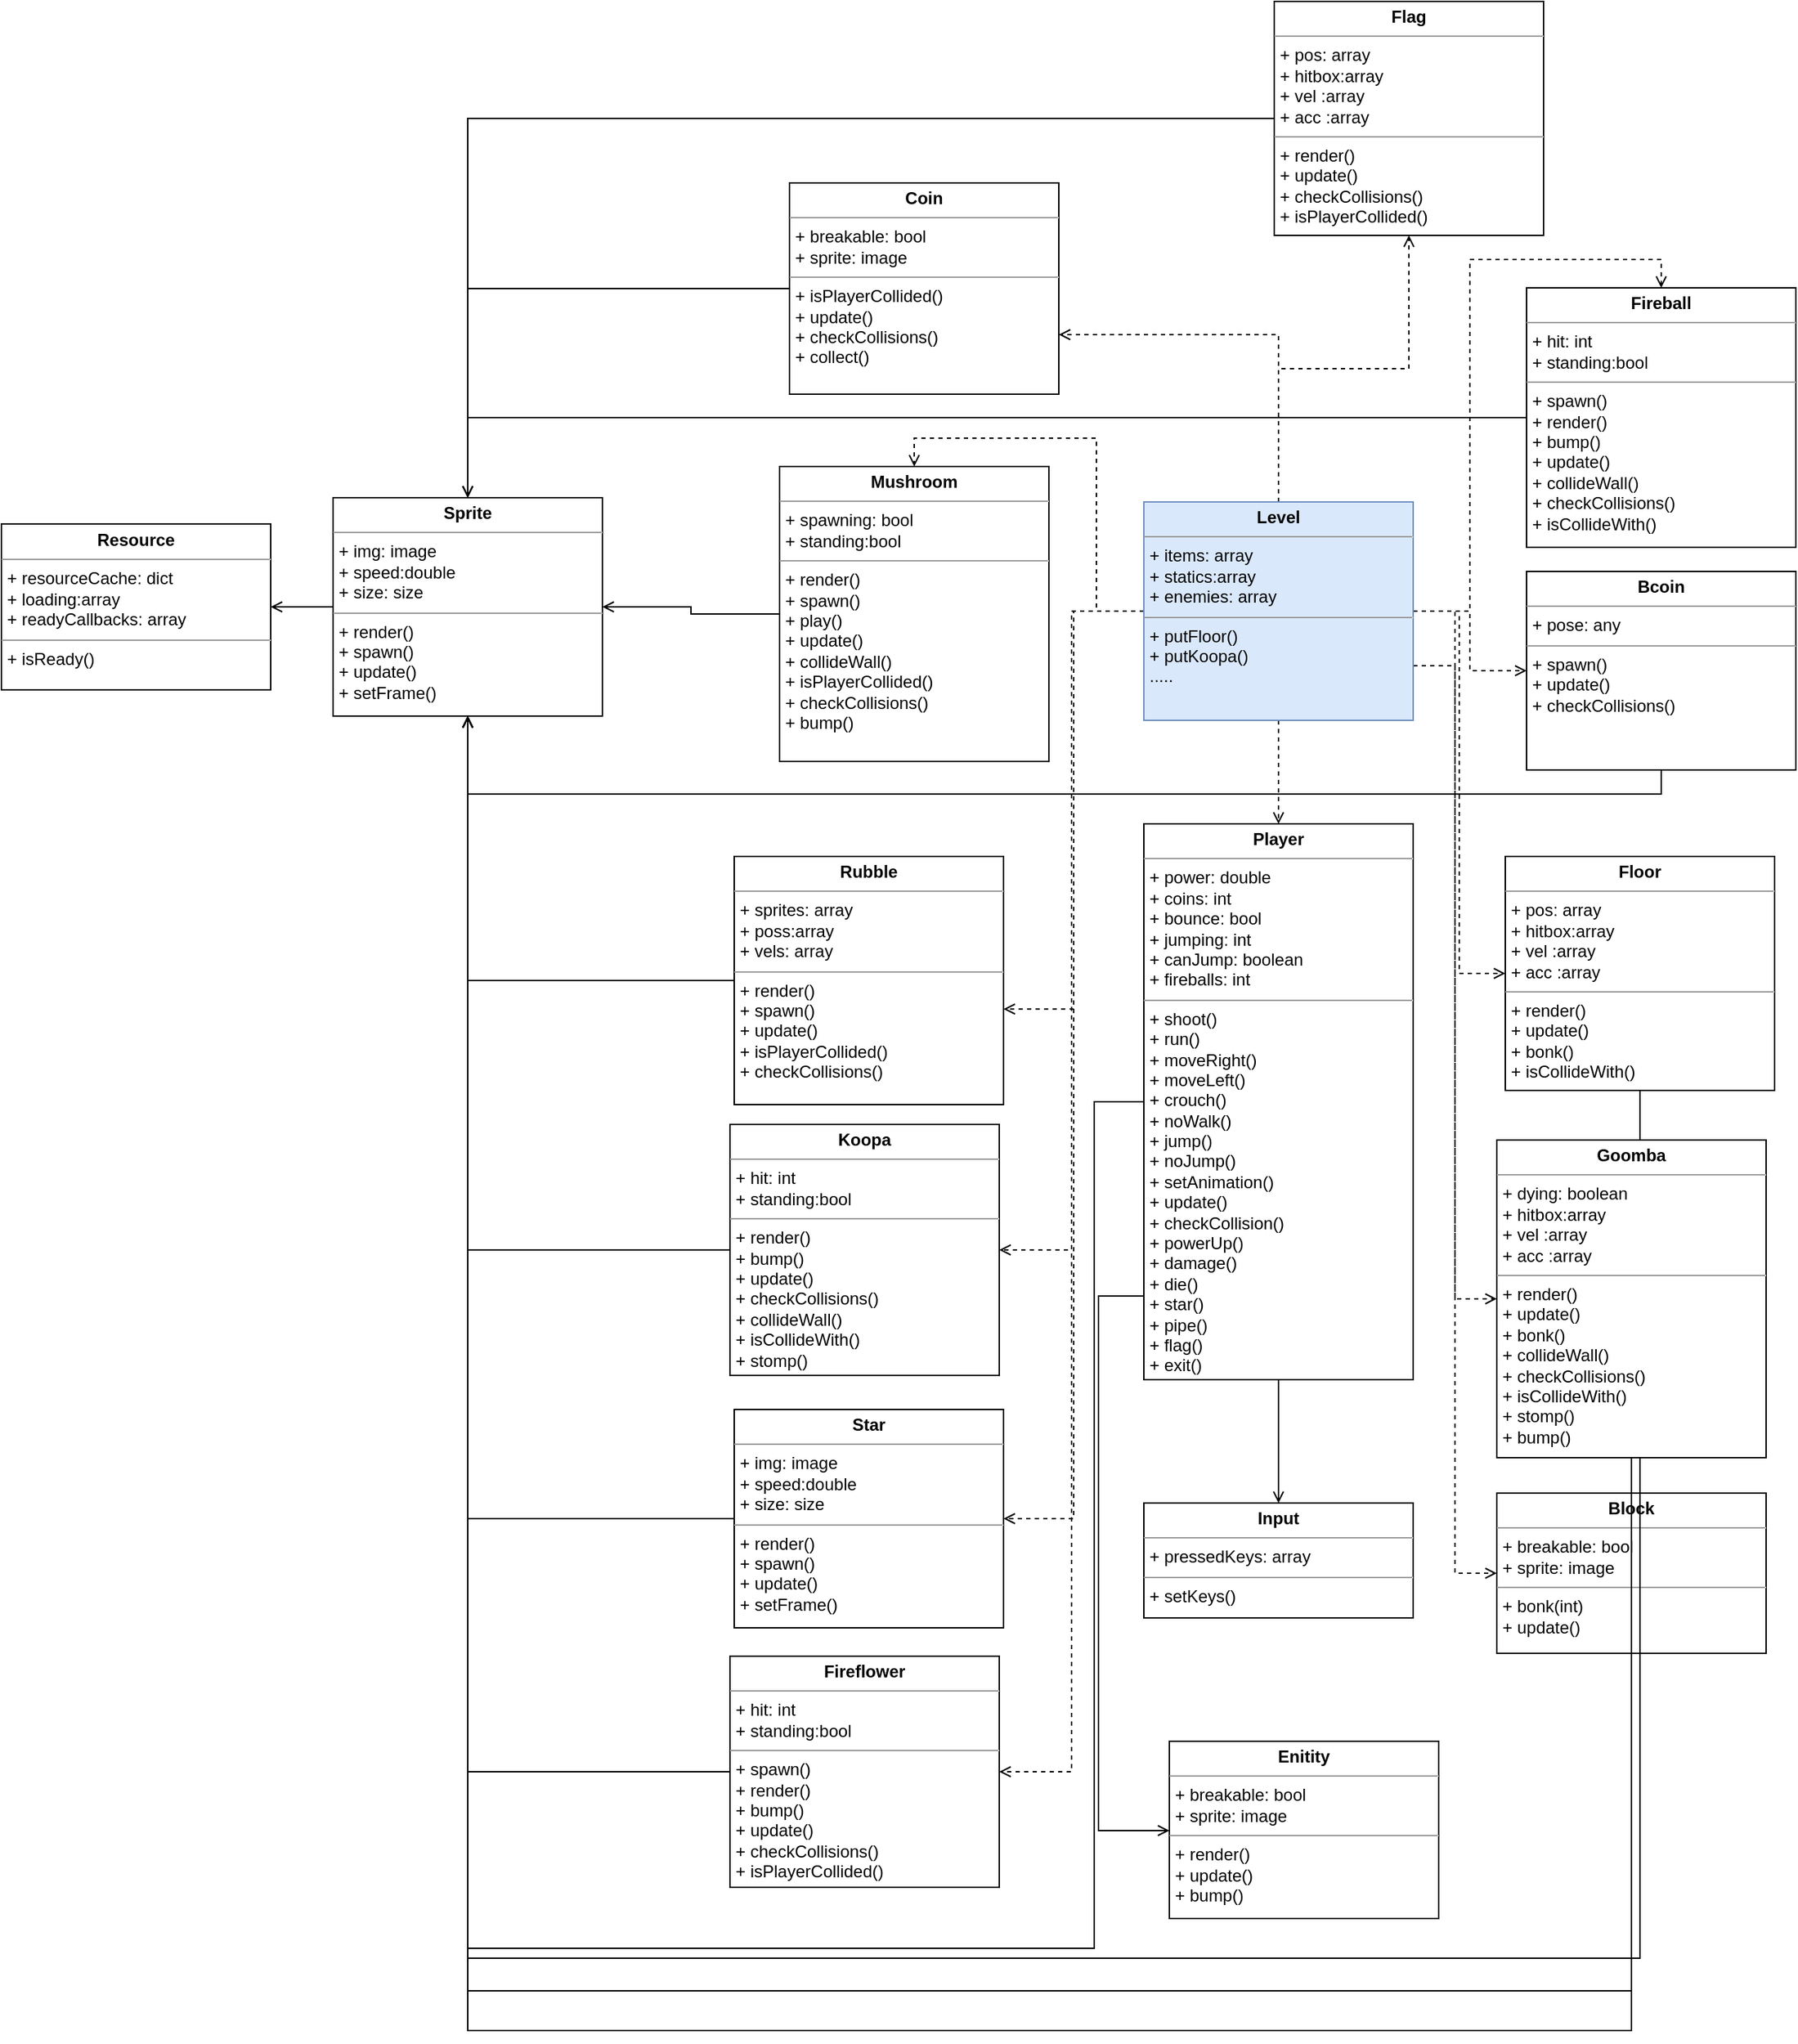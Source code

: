 <mxfile version="15.8.6" type="github">
  <diagram name="Page-1" id="c4acf3e9-155e-7222-9cf6-157b1a14988f">
    <mxGraphModel dx="3725" dy="2410" grid="0" gridSize="10" guides="1" tooltips="1" connect="1" arrows="1" fold="1" page="1" pageScale="1" pageWidth="850" pageHeight="1100" background="none" math="0" shadow="0">
      <root>
        <mxCell id="0" />
        <mxCell id="1" parent="0" />
        <mxCell id="A2jMVZu25_kf1PSRL1H_-57" style="edgeStyle=orthogonalEdgeStyle;rounded=0;orthogonalLoop=1;jettySize=auto;html=1;endArrow=open;endFill=0;" edge="1" parent="1" source="5d2195bd80daf111-12" target="A2jMVZu25_kf1PSRL1H_-16">
          <mxGeometry relative="1" as="geometry">
            <Array as="points">
              <mxPoint x="1164" y="1007" />
              <mxPoint x="343" y="1007" />
            </Array>
          </mxGeometry>
        </mxCell>
        <mxCell id="5d2195bd80daf111-12" value="&lt;p style=&quot;margin: 0px ; margin-top: 4px ; text-align: center&quot;&gt;&lt;b&gt;Block&lt;/b&gt;&lt;/p&gt;&lt;hr size=&quot;1&quot;&gt;&lt;p style=&quot;margin: 0px ; margin-left: 4px&quot;&gt;+ breakable: bool&lt;br&gt;+ sprite: image&lt;/p&gt;&lt;hr size=&quot;1&quot;&gt;&lt;p style=&quot;margin: 0px ; margin-left: 4px&quot;&gt;+ bonk(int)&lt;br&gt;+ update()&lt;/p&gt;" style="verticalAlign=top;align=left;overflow=fill;fontSize=12;fontFamily=Helvetica;html=1;rounded=0;shadow=0;comic=0;labelBackgroundColor=none;strokeWidth=1" parent="1" vertex="1">
          <mxGeometry x="1069" y="628" width="190" height="113" as="geometry" />
        </mxCell>
        <mxCell id="A2jMVZu25_kf1PSRL1H_-45" style="edgeStyle=orthogonalEdgeStyle;rounded=0;orthogonalLoop=1;jettySize=auto;html=1;entryX=0.5;entryY=0;entryDx=0;entryDy=0;endArrow=open;endFill=0;" edge="1" parent="1" source="5d2195bd80daf111-18" target="A2jMVZu25_kf1PSRL1H_-11">
          <mxGeometry relative="1" as="geometry" />
        </mxCell>
        <mxCell id="A2jMVZu25_kf1PSRL1H_-48" style="edgeStyle=orthogonalEdgeStyle;rounded=0;orthogonalLoop=1;jettySize=auto;html=1;endArrow=open;endFill=0;" edge="1" parent="1" source="5d2195bd80daf111-18" target="A2jMVZu25_kf1PSRL1H_-5">
          <mxGeometry relative="1" as="geometry">
            <Array as="points">
              <mxPoint x="788" y="489" />
              <mxPoint x="788" y="866" />
            </Array>
          </mxGeometry>
        </mxCell>
        <mxCell id="A2jMVZu25_kf1PSRL1H_-54" style="edgeStyle=orthogonalEdgeStyle;rounded=0;orthogonalLoop=1;jettySize=auto;html=1;endArrow=open;endFill=0;" edge="1" parent="1" source="5d2195bd80daf111-18" target="A2jMVZu25_kf1PSRL1H_-16">
          <mxGeometry relative="1" as="geometry">
            <Array as="points">
              <mxPoint x="785" y="352" />
              <mxPoint x="785" y="949" />
              <mxPoint x="343" y="949" />
            </Array>
          </mxGeometry>
        </mxCell>
        <mxCell id="5d2195bd80daf111-18" value="&lt;p style=&quot;margin: 0px ; margin-top: 4px ; text-align: center&quot;&gt;&lt;b&gt;Player&lt;/b&gt;&lt;/p&gt;&lt;hr size=&quot;1&quot;&gt;&lt;p style=&quot;margin: 0px ; margin-left: 4px&quot;&gt;+ power: double&lt;br&gt;+ coins: int&lt;/p&gt;&lt;p style=&quot;margin: 0px ; margin-left: 4px&quot;&gt;+ bounce: bool&lt;/p&gt;&lt;p style=&quot;margin: 0px ; margin-left: 4px&quot;&gt;+ jumping: int&lt;/p&gt;&lt;p style=&quot;margin: 0px ; margin-left: 4px&quot;&gt;+ canJump: boolean&lt;/p&gt;&lt;p style=&quot;margin: 0px ; margin-left: 4px&quot;&gt;+ fireballs: int&lt;/p&gt;&lt;hr size=&quot;1&quot;&gt;&lt;p style=&quot;margin: 0px ; margin-left: 4px&quot;&gt;+ shoot()&lt;br&gt;+ run()&lt;/p&gt;&lt;p style=&quot;margin: 0px ; margin-left: 4px&quot;&gt;+ moveRight()&lt;/p&gt;&lt;p style=&quot;margin: 0px ; margin-left: 4px&quot;&gt;+ moveLeft()&lt;/p&gt;&lt;p style=&quot;margin: 0px ; margin-left: 4px&quot;&gt;+ crouch()&lt;/p&gt;&lt;p style=&quot;margin: 0px ; margin-left: 4px&quot;&gt;+ noWalk()&lt;/p&gt;&lt;p style=&quot;margin: 0px ; margin-left: 4px&quot;&gt;+ jump()&lt;/p&gt;&lt;p style=&quot;margin: 0px ; margin-left: 4px&quot;&gt;+ noJump()&lt;/p&gt;&lt;p style=&quot;margin: 0px ; margin-left: 4px&quot;&gt;+ setAnimation()&lt;/p&gt;&lt;p style=&quot;margin: 0px ; margin-left: 4px&quot;&gt;+ update()&lt;/p&gt;&lt;p style=&quot;margin: 0px ; margin-left: 4px&quot;&gt;+ checkCollision()&lt;/p&gt;&lt;p style=&quot;margin: 0px ; margin-left: 4px&quot;&gt;+ powerUp()&lt;/p&gt;&lt;p style=&quot;margin: 0px ; margin-left: 4px&quot;&gt;+ damage()&lt;/p&gt;&lt;p style=&quot;margin: 0px ; margin-left: 4px&quot;&gt;+ die()&lt;/p&gt;&lt;p style=&quot;margin: 0px ; margin-left: 4px&quot;&gt;+ star()&lt;/p&gt;&lt;p style=&quot;margin: 0px ; margin-left: 4px&quot;&gt;+ pipe()&lt;/p&gt;&lt;p style=&quot;margin: 0px ; margin-left: 4px&quot;&gt;+ flag()&lt;/p&gt;&lt;p style=&quot;margin: 0px ; margin-left: 4px&quot;&gt;+ exit()&lt;/p&gt;" style="verticalAlign=top;align=left;overflow=fill;fontSize=12;fontFamily=Helvetica;html=1;rounded=0;shadow=0;comic=0;labelBackgroundColor=none;strokeWidth=1" parent="1" vertex="1">
          <mxGeometry x="820" y="156" width="190" height="392" as="geometry" />
        </mxCell>
        <mxCell id="A2jMVZu25_kf1PSRL1H_-51" style="edgeStyle=orthogonalEdgeStyle;rounded=0;orthogonalLoop=1;jettySize=auto;html=1;endArrow=open;endFill=0;" edge="1" parent="1" source="5d2195bd80daf111-20" target="A2jMVZu25_kf1PSRL1H_-16">
          <mxGeometry relative="1" as="geometry">
            <Array as="points">
              <mxPoint x="1185" y="135" />
              <mxPoint x="343" y="135" />
            </Array>
          </mxGeometry>
        </mxCell>
        <mxCell id="5d2195bd80daf111-20" value="&lt;p style=&quot;margin: 0px ; margin-top: 4px ; text-align: center&quot;&gt;&lt;b&gt;Bcoin&lt;/b&gt;&lt;/p&gt;&lt;hr size=&quot;1&quot;&gt;&lt;p style=&quot;margin: 0px ; margin-left: 4px&quot;&gt;+ pose: any&lt;br&gt;&lt;/p&gt;&lt;hr size=&quot;1&quot;&gt;&lt;p style=&quot;margin: 0px ; margin-left: 4px&quot;&gt;+ spawn()&lt;br&gt;+ update()&lt;/p&gt;&lt;p style=&quot;margin: 0px ; margin-left: 4px&quot;&gt;+ checkCollisions()&lt;/p&gt;" style="verticalAlign=top;align=left;overflow=fill;fontSize=12;fontFamily=Helvetica;html=1;rounded=0;shadow=0;comic=0;labelBackgroundColor=none;strokeWidth=1" parent="1" vertex="1">
          <mxGeometry x="1090" y="-22" width="190" height="140" as="geometry" />
        </mxCell>
        <mxCell id="A2jMVZu25_kf1PSRL1H_-42" style="edgeStyle=orthogonalEdgeStyle;rounded=0;orthogonalLoop=1;jettySize=auto;html=1;endArrow=open;endFill=0;" edge="1" parent="1" source="A2jMVZu25_kf1PSRL1H_-4" target="A2jMVZu25_kf1PSRL1H_-16">
          <mxGeometry relative="1" as="geometry" />
        </mxCell>
        <mxCell id="A2jMVZu25_kf1PSRL1H_-4" value="&lt;p style=&quot;margin: 0px ; margin-top: 4px ; text-align: center&quot;&gt;&lt;b&gt;Coin&lt;/b&gt;&lt;/p&gt;&lt;hr size=&quot;1&quot;&gt;&lt;p style=&quot;margin: 0px ; margin-left: 4px&quot;&gt;+ breakable: bool&lt;br&gt;+ sprite: image&lt;/p&gt;&lt;hr size=&quot;1&quot;&gt;&lt;p style=&quot;margin: 0px ; margin-left: 4px&quot;&gt;+ isPlayerCollided()&lt;br&gt;+ update()&lt;/p&gt;&lt;p style=&quot;margin: 0px ; margin-left: 4px&quot;&gt;+ checkCollisions()&lt;/p&gt;&lt;p style=&quot;margin: 0px ; margin-left: 4px&quot;&gt;+ collect()&lt;/p&gt;" style="verticalAlign=top;align=left;overflow=fill;fontSize=12;fontFamily=Helvetica;html=1;rounded=0;shadow=0;comic=0;labelBackgroundColor=none;strokeWidth=1" vertex="1" parent="1">
          <mxGeometry x="570" y="-296" width="190" height="149" as="geometry" />
        </mxCell>
        <mxCell id="A2jMVZu25_kf1PSRL1H_-5" value="&lt;p style=&quot;margin: 0px ; margin-top: 4px ; text-align: center&quot;&gt;&lt;b&gt;Enitity&lt;/b&gt;&lt;/p&gt;&lt;hr size=&quot;1&quot;&gt;&lt;p style=&quot;margin: 0px ; margin-left: 4px&quot;&gt;+ breakable: bool&lt;br&gt;+ sprite: image&lt;/p&gt;&lt;hr size=&quot;1&quot;&gt;&lt;p style=&quot;margin: 0px ; margin-left: 4px&quot;&gt;+ render()&lt;br&gt;+ update()&lt;/p&gt;&lt;p style=&quot;margin: 0px ; margin-left: 4px&quot;&gt;+ bump()&lt;/p&gt;" style="verticalAlign=top;align=left;overflow=fill;fontSize=12;fontFamily=Helvetica;html=1;rounded=0;shadow=0;comic=0;labelBackgroundColor=none;strokeWidth=1" vertex="1" parent="1">
          <mxGeometry x="838" y="803" width="190" height="125" as="geometry" />
        </mxCell>
        <mxCell id="A2jMVZu25_kf1PSRL1H_-50" style="edgeStyle=orthogonalEdgeStyle;rounded=0;orthogonalLoop=1;jettySize=auto;html=1;entryX=0.5;entryY=0;entryDx=0;entryDy=0;endArrow=open;endFill=0;" edge="1" parent="1" source="A2jMVZu25_kf1PSRL1H_-6" target="A2jMVZu25_kf1PSRL1H_-16">
          <mxGeometry relative="1" as="geometry" />
        </mxCell>
        <mxCell id="A2jMVZu25_kf1PSRL1H_-6" value="&lt;p style=&quot;margin: 0px ; margin-top: 4px ; text-align: center&quot;&gt;&lt;b&gt;Fireball&lt;/b&gt;&lt;/p&gt;&lt;hr size=&quot;1&quot;&gt;&lt;p style=&quot;margin: 0px ; margin-left: 4px&quot;&gt;+ hit: int&lt;br&gt;+ standing:bool&lt;/p&gt;&lt;hr size=&quot;1&quot;&gt;&lt;p style=&quot;margin: 0px ; margin-left: 4px&quot;&gt;+ spawn()&lt;br&gt;+ render()&lt;/p&gt;&lt;p style=&quot;margin: 0px ; margin-left: 4px&quot;&gt;+ bump()&lt;/p&gt;&lt;p style=&quot;margin: 0px ; margin-left: 4px&quot;&gt;+ update()&lt;/p&gt;&lt;p style=&quot;margin: 0px ; margin-left: 4px&quot;&gt;+ collideWall()&lt;/p&gt;&lt;p style=&quot;margin: 0px ; margin-left: 4px&quot;&gt;+ checkCollisions()&lt;/p&gt;&lt;p style=&quot;margin: 0px ; margin-left: 4px&quot;&gt;+ isCollideWith()&lt;/p&gt;" style="verticalAlign=top;align=left;overflow=fill;fontSize=12;fontFamily=Helvetica;html=1;rounded=0;shadow=0;comic=0;labelBackgroundColor=none;strokeWidth=1" vertex="1" parent="1">
          <mxGeometry x="1090" y="-222" width="190" height="183" as="geometry" />
        </mxCell>
        <mxCell id="A2jMVZu25_kf1PSRL1H_-53" style="edgeStyle=orthogonalEdgeStyle;rounded=0;orthogonalLoop=1;jettySize=auto;html=1;endArrow=open;endFill=0;" edge="1" parent="1" source="A2jMVZu25_kf1PSRL1H_-7" target="A2jMVZu25_kf1PSRL1H_-16">
          <mxGeometry relative="1" as="geometry" />
        </mxCell>
        <mxCell id="A2jMVZu25_kf1PSRL1H_-7" value="&lt;p style=&quot;margin: 0px ; margin-top: 4px ; text-align: center&quot;&gt;&lt;b&gt;Fireflower&lt;/b&gt;&lt;/p&gt;&lt;hr size=&quot;1&quot;&gt;&lt;p style=&quot;margin: 0px ; margin-left: 4px&quot;&gt;+ hit: int&lt;br&gt;+ standing:bool&lt;/p&gt;&lt;hr size=&quot;1&quot;&gt;&lt;p style=&quot;margin: 0px ; margin-left: 4px&quot;&gt;+ spawn()&lt;br&gt;+ render()&lt;/p&gt;&lt;p style=&quot;margin: 0px ; margin-left: 4px&quot;&gt;+ bump()&lt;/p&gt;&lt;p style=&quot;margin: 0px ; margin-left: 4px&quot;&gt;+ update()&lt;/p&gt;&lt;p style=&quot;margin: 0px ; margin-left: 4px&quot;&gt;+ checkCollisions()&lt;/p&gt;&lt;p style=&quot;margin: 0px ; margin-left: 4px&quot;&gt;+ isPlayerCollided()&lt;/p&gt;" style="verticalAlign=top;align=left;overflow=fill;fontSize=12;fontFamily=Helvetica;html=1;rounded=0;shadow=0;comic=0;labelBackgroundColor=none;strokeWidth=1" vertex="1" parent="1">
          <mxGeometry x="528" y="743" width="190" height="163" as="geometry" />
        </mxCell>
        <mxCell id="A2jMVZu25_kf1PSRL1H_-49" style="edgeStyle=orthogonalEdgeStyle;rounded=0;orthogonalLoop=1;jettySize=auto;html=1;endArrow=open;endFill=0;" edge="1" parent="1" source="A2jMVZu25_kf1PSRL1H_-8" target="A2jMVZu25_kf1PSRL1H_-16">
          <mxGeometry relative="1" as="geometry" />
        </mxCell>
        <mxCell id="A2jMVZu25_kf1PSRL1H_-8" value="&lt;p style=&quot;margin: 0px ; margin-top: 4px ; text-align: center&quot;&gt;&lt;b&gt;Flag&lt;/b&gt;&lt;/p&gt;&lt;hr size=&quot;1&quot;&gt;&lt;p style=&quot;margin: 0px ; margin-left: 4px&quot;&gt;+ pos: array&lt;br&gt;+ hitbox:array&lt;/p&gt;&lt;p style=&quot;margin: 0px ; margin-left: 4px&quot;&gt;+ vel :array&lt;/p&gt;&lt;p style=&quot;margin: 0px ; margin-left: 4px&quot;&gt;+ acc :array&lt;/p&gt;&lt;hr size=&quot;1&quot;&gt;&lt;p style=&quot;margin: 0px ; margin-left: 4px&quot;&gt;+ render()&lt;/p&gt;&lt;p style=&quot;margin: 0px ; margin-left: 4px&quot;&gt;+ update()&lt;/p&gt;&lt;p style=&quot;margin: 0px ; margin-left: 4px&quot;&gt;+ checkCollisions()&lt;/p&gt;&lt;p style=&quot;margin: 0px ; margin-left: 4px&quot;&gt;+ isPlayerCollided()&lt;/p&gt;" style="verticalAlign=top;align=left;overflow=fill;fontSize=12;fontFamily=Helvetica;html=1;rounded=0;shadow=0;comic=0;labelBackgroundColor=none;strokeWidth=1" vertex="1" parent="1">
          <mxGeometry x="912" y="-424" width="190" height="165" as="geometry" />
        </mxCell>
        <mxCell id="A2jMVZu25_kf1PSRL1H_-55" style="edgeStyle=orthogonalEdgeStyle;rounded=0;orthogonalLoop=1;jettySize=auto;html=1;endArrow=open;endFill=0;" edge="1" parent="1" source="A2jMVZu25_kf1PSRL1H_-9" target="A2jMVZu25_kf1PSRL1H_-16">
          <mxGeometry relative="1" as="geometry">
            <Array as="points">
              <mxPoint x="1170" y="956" />
              <mxPoint x="343" y="956" />
            </Array>
          </mxGeometry>
        </mxCell>
        <mxCell id="A2jMVZu25_kf1PSRL1H_-9" value="&lt;p style=&quot;margin: 0px ; margin-top: 4px ; text-align: center&quot;&gt;&lt;b&gt;Floor&lt;/b&gt;&lt;/p&gt;&lt;hr size=&quot;1&quot;&gt;&lt;p style=&quot;margin: 0px ; margin-left: 4px&quot;&gt;+ pos: array&lt;br&gt;+ hitbox:array&lt;/p&gt;&lt;p style=&quot;margin: 0px ; margin-left: 4px&quot;&gt;+ vel :array&lt;/p&gt;&lt;p style=&quot;margin: 0px ; margin-left: 4px&quot;&gt;+ acc :array&lt;/p&gt;&lt;hr size=&quot;1&quot;&gt;&lt;p style=&quot;margin: 0px ; margin-left: 4px&quot;&gt;+ render()&lt;/p&gt;&lt;p style=&quot;margin: 0px ; margin-left: 4px&quot;&gt;+ update()&lt;/p&gt;&lt;p style=&quot;margin: 0px ; margin-left: 4px&quot;&gt;+ bonk()&lt;/p&gt;&lt;p style=&quot;margin: 0px ; margin-left: 4px&quot;&gt;+ isCollideWith()&lt;/p&gt;" style="verticalAlign=top;align=left;overflow=fill;fontSize=12;fontFamily=Helvetica;html=1;rounded=0;shadow=0;comic=0;labelBackgroundColor=none;strokeWidth=1" vertex="1" parent="1">
          <mxGeometry x="1075" y="179" width="190" height="165" as="geometry" />
        </mxCell>
        <mxCell id="A2jMVZu25_kf1PSRL1H_-56" style="edgeStyle=orthogonalEdgeStyle;rounded=0;orthogonalLoop=1;jettySize=auto;html=1;endArrow=open;endFill=0;" edge="1" parent="1" source="A2jMVZu25_kf1PSRL1H_-10" target="A2jMVZu25_kf1PSRL1H_-16">
          <mxGeometry relative="1" as="geometry">
            <Array as="points">
              <mxPoint x="1164" y="979" />
              <mxPoint x="343" y="979" />
            </Array>
          </mxGeometry>
        </mxCell>
        <mxCell id="A2jMVZu25_kf1PSRL1H_-10" value="&lt;p style=&quot;margin: 0px ; margin-top: 4px ; text-align: center&quot;&gt;&lt;b&gt;Goomba&lt;/b&gt;&lt;/p&gt;&lt;hr size=&quot;1&quot;&gt;&lt;p style=&quot;margin: 0px ; margin-left: 4px&quot;&gt;+ dying: boolean&lt;br&gt;+ hitbox:array&lt;/p&gt;&lt;p style=&quot;margin: 0px ; margin-left: 4px&quot;&gt;+ vel :array&lt;/p&gt;&lt;p style=&quot;margin: 0px ; margin-left: 4px&quot;&gt;+ acc :array&lt;/p&gt;&lt;hr size=&quot;1&quot;&gt;&lt;p style=&quot;margin: 0px ; margin-left: 4px&quot;&gt;+ render()&lt;/p&gt;&lt;p style=&quot;margin: 0px ; margin-left: 4px&quot;&gt;+ update()&lt;/p&gt;&lt;p style=&quot;margin: 0px ; margin-left: 4px&quot;&gt;+ bonk()&lt;/p&gt;&lt;p style=&quot;margin: 0px ; margin-left: 4px&quot;&gt;+ collideWall()&lt;/p&gt;&lt;p style=&quot;margin: 0px ; margin-left: 4px&quot;&gt;+ checkCollisions()&lt;/p&gt;&lt;p style=&quot;margin: 0px ; margin-left: 4px&quot;&gt;+ isCollideWith()&lt;/p&gt;&lt;p style=&quot;margin: 0px ; margin-left: 4px&quot;&gt;+ stomp()&lt;/p&gt;&lt;p style=&quot;margin: 0px ; margin-left: 4px&quot;&gt;+ bump()&lt;/p&gt;" style="verticalAlign=top;align=left;overflow=fill;fontSize=12;fontFamily=Helvetica;html=1;rounded=0;shadow=0;comic=0;labelBackgroundColor=none;strokeWidth=1" vertex="1" parent="1">
          <mxGeometry x="1069" y="379" width="190" height="224" as="geometry" />
        </mxCell>
        <mxCell id="A2jMVZu25_kf1PSRL1H_-11" value="&lt;p style=&quot;margin: 0px ; margin-top: 4px ; text-align: center&quot;&gt;&lt;b&gt;Input&lt;/b&gt;&lt;/p&gt;&lt;hr size=&quot;1&quot;&gt;&lt;p style=&quot;margin: 0px ; margin-left: 4px&quot;&gt;+ pressedKeys: array&lt;br&gt;&lt;/p&gt;&lt;hr size=&quot;1&quot;&gt;&lt;p style=&quot;margin: 0px ; margin-left: 4px&quot;&gt;+ setKeys()&lt;br&gt;&lt;/p&gt;" style="verticalAlign=top;align=left;overflow=fill;fontSize=12;fontFamily=Helvetica;html=1;rounded=0;shadow=0;comic=0;labelBackgroundColor=none;strokeWidth=1" vertex="1" parent="1">
          <mxGeometry x="820" y="635" width="190" height="81" as="geometry" />
        </mxCell>
        <mxCell id="A2jMVZu25_kf1PSRL1H_-44" style="edgeStyle=orthogonalEdgeStyle;rounded=0;orthogonalLoop=1;jettySize=auto;html=1;endArrow=open;endFill=0;" edge="1" parent="1" source="A2jMVZu25_kf1PSRL1H_-12" target="A2jMVZu25_kf1PSRL1H_-16">
          <mxGeometry relative="1" as="geometry" />
        </mxCell>
        <mxCell id="A2jMVZu25_kf1PSRL1H_-12" value="&lt;p style=&quot;margin: 0px ; margin-top: 4px ; text-align: center&quot;&gt;&lt;b&gt;Koopa&lt;/b&gt;&lt;/p&gt;&lt;hr size=&quot;1&quot;&gt;&lt;p style=&quot;margin: 0px ; margin-left: 4px&quot;&gt;+ hit: int&lt;br&gt;+ standing:bool&lt;/p&gt;&lt;hr size=&quot;1&quot;&gt;&lt;p style=&quot;margin: 0px ; margin-left: 4px&quot;&gt;+ render()&lt;/p&gt;&lt;p style=&quot;margin: 0px ; margin-left: 4px&quot;&gt;+ bump()&lt;/p&gt;&lt;p style=&quot;margin: 0px ; margin-left: 4px&quot;&gt;+ update()&lt;/p&gt;&lt;p style=&quot;margin: 0px ; margin-left: 4px&quot;&gt;+ checkCollisions()&lt;/p&gt;&lt;p style=&quot;margin: 0px ; margin-left: 4px&quot;&gt;+ collideWall()&lt;/p&gt;&lt;p style=&quot;margin: 0px ; margin-left: 4px&quot;&gt;+ isCollideWith()&lt;/p&gt;&lt;p style=&quot;margin: 0px ; margin-left: 4px&quot;&gt;+ stomp()&lt;/p&gt;" style="verticalAlign=top;align=left;overflow=fill;fontSize=12;fontFamily=Helvetica;html=1;rounded=0;shadow=0;comic=0;labelBackgroundColor=none;strokeWidth=1" vertex="1" parent="1">
          <mxGeometry x="528" y="368" width="190" height="177" as="geometry" />
        </mxCell>
        <mxCell id="A2jMVZu25_kf1PSRL1H_-41" style="edgeStyle=orthogonalEdgeStyle;rounded=0;orthogonalLoop=1;jettySize=auto;html=1;endArrow=open;endFill=0;" edge="1" parent="1" source="A2jMVZu25_kf1PSRL1H_-13" target="A2jMVZu25_kf1PSRL1H_-16">
          <mxGeometry relative="1" as="geometry" />
        </mxCell>
        <mxCell id="A2jMVZu25_kf1PSRL1H_-13" value="&lt;p style=&quot;margin: 0px ; margin-top: 4px ; text-align: center&quot;&gt;&lt;b&gt;Mushroom&lt;/b&gt;&lt;/p&gt;&lt;hr size=&quot;1&quot;&gt;&lt;p style=&quot;margin: 0px ; margin-left: 4px&quot;&gt;+ spawning: bool&lt;br&gt;+ standing:bool&lt;/p&gt;&lt;hr size=&quot;1&quot;&gt;&lt;p style=&quot;margin: 0px ; margin-left: 4px&quot;&gt;+ render()&lt;/p&gt;&lt;p style=&quot;margin: 0px ; margin-left: 4px&quot;&gt;+ spawn()&lt;/p&gt;&lt;p style=&quot;margin: 0px ; margin-left: 4px&quot;&gt;+ play()&lt;/p&gt;&lt;p style=&quot;margin: 0px ; margin-left: 4px&quot;&gt;+ update()&lt;/p&gt;&lt;p style=&quot;margin: 0px ; margin-left: 4px&quot;&gt;+ collideWall()&lt;/p&gt;&lt;p style=&quot;margin: 0px ; margin-left: 4px&quot;&gt;+ isPlayerCollided()&lt;/p&gt;&lt;p style=&quot;margin: 0px ; margin-left: 4px&quot;&gt;+ checkCollisions()&lt;/p&gt;&lt;p style=&quot;margin: 0px ; margin-left: 4px&quot;&gt;+ bump()&lt;/p&gt;" style="verticalAlign=top;align=left;overflow=fill;fontSize=12;fontFamily=Helvetica;html=1;rounded=0;shadow=0;comic=0;labelBackgroundColor=none;strokeWidth=1" vertex="1" parent="1">
          <mxGeometry x="563" y="-96" width="190" height="208" as="geometry" />
        </mxCell>
        <mxCell id="A2jMVZu25_kf1PSRL1H_-14" value="&lt;p style=&quot;margin: 0px ; margin-top: 4px ; text-align: center&quot;&gt;&lt;b&gt;Resource&lt;/b&gt;&lt;/p&gt;&lt;hr size=&quot;1&quot;&gt;&lt;p style=&quot;margin: 0px ; margin-left: 4px&quot;&gt;+ resourceCache: dict&lt;/p&gt;&lt;p style=&quot;margin: 0px ; margin-left: 4px&quot;&gt;+ loading:array&lt;/p&gt;&lt;p style=&quot;margin: 0px ; margin-left: 4px&quot;&gt;+ readyCallbacks: array&lt;/p&gt;&lt;hr size=&quot;1&quot;&gt;&lt;p style=&quot;margin: 0px ; margin-left: 4px&quot;&gt;+ isReady()&lt;/p&gt;" style="verticalAlign=top;align=left;overflow=fill;fontSize=12;fontFamily=Helvetica;html=1;rounded=0;shadow=0;comic=0;labelBackgroundColor=none;strokeWidth=1" vertex="1" parent="1">
          <mxGeometry x="14" y="-55.5" width="190" height="117" as="geometry" />
        </mxCell>
        <mxCell id="A2jMVZu25_kf1PSRL1H_-43" style="edgeStyle=orthogonalEdgeStyle;rounded=0;orthogonalLoop=1;jettySize=auto;html=1;endArrow=open;endFill=0;" edge="1" parent="1" source="A2jMVZu25_kf1PSRL1H_-15" target="A2jMVZu25_kf1PSRL1H_-16">
          <mxGeometry relative="1" as="geometry" />
        </mxCell>
        <mxCell id="A2jMVZu25_kf1PSRL1H_-15" value="&lt;p style=&quot;margin: 0px ; margin-top: 4px ; text-align: center&quot;&gt;&lt;b&gt;Rubble&lt;/b&gt;&lt;/p&gt;&lt;hr size=&quot;1&quot;&gt;&lt;p style=&quot;margin: 0px ; margin-left: 4px&quot;&gt;+ sprites: array&lt;br&gt;+ poss:array&lt;/p&gt;&lt;p style=&quot;margin: 0px ; margin-left: 4px&quot;&gt;+ vels: array&lt;/p&gt;&lt;hr size=&quot;1&quot;&gt;&lt;p style=&quot;margin: 0px ; margin-left: 4px&quot;&gt;+ render()&lt;/p&gt;&lt;p style=&quot;margin: 0px ; margin-left: 4px&quot;&gt;+ spawn()&lt;/p&gt;&lt;p style=&quot;margin: 0px ; margin-left: 4px&quot;&gt;&lt;span&gt;+ update()&lt;/span&gt;&lt;/p&gt;&lt;p style=&quot;margin: 0px ; margin-left: 4px&quot;&gt;+ isPlayerCollided()&lt;/p&gt;&lt;p style=&quot;margin: 0px ; margin-left: 4px&quot;&gt;+ checkCollisions()&lt;/p&gt;" style="verticalAlign=top;align=left;overflow=fill;fontSize=12;fontFamily=Helvetica;html=1;rounded=0;shadow=0;comic=0;labelBackgroundColor=none;strokeWidth=1" vertex="1" parent="1">
          <mxGeometry x="531" y="179" width="190" height="175" as="geometry" />
        </mxCell>
        <mxCell id="A2jMVZu25_kf1PSRL1H_-40" style="edgeStyle=orthogonalEdgeStyle;rounded=0;orthogonalLoop=1;jettySize=auto;html=1;endArrow=open;endFill=0;" edge="1" parent="1" source="A2jMVZu25_kf1PSRL1H_-16" target="A2jMVZu25_kf1PSRL1H_-14">
          <mxGeometry relative="1" as="geometry" />
        </mxCell>
        <mxCell id="A2jMVZu25_kf1PSRL1H_-16" value="&lt;p style=&quot;margin: 0px ; margin-top: 4px ; text-align: center&quot;&gt;&lt;b&gt;Sprite&lt;/b&gt;&lt;/p&gt;&lt;hr size=&quot;1&quot;&gt;&lt;p style=&quot;margin: 0px ; margin-left: 4px&quot;&gt;+ img: image&lt;br&gt;+ speed:double&lt;/p&gt;&lt;p style=&quot;margin: 0px ; margin-left: 4px&quot;&gt;+ size: size&lt;/p&gt;&lt;hr size=&quot;1&quot;&gt;&lt;p style=&quot;margin: 0px ; margin-left: 4px&quot;&gt;+ render()&lt;/p&gt;&lt;p style=&quot;margin: 0px ; margin-left: 4px&quot;&gt;+ spawn()&lt;/p&gt;&lt;p style=&quot;margin: 0px ; margin-left: 4px&quot;&gt;&lt;span&gt;+ update()&lt;/span&gt;&lt;/p&gt;&lt;p style=&quot;margin: 0px ; margin-left: 4px&quot;&gt;+ setFrame()&lt;/p&gt;" style="verticalAlign=top;align=left;overflow=fill;fontSize=12;fontFamily=Helvetica;html=1;rounded=0;shadow=0;comic=0;labelBackgroundColor=none;strokeWidth=1" vertex="1" parent="1">
          <mxGeometry x="248" y="-74" width="190" height="154" as="geometry" />
        </mxCell>
        <mxCell id="A2jMVZu25_kf1PSRL1H_-52" style="edgeStyle=orthogonalEdgeStyle;rounded=0;orthogonalLoop=1;jettySize=auto;html=1;endArrow=open;endFill=0;" edge="1" parent="1" source="A2jMVZu25_kf1PSRL1H_-17" target="A2jMVZu25_kf1PSRL1H_-16">
          <mxGeometry relative="1" as="geometry" />
        </mxCell>
        <mxCell id="A2jMVZu25_kf1PSRL1H_-17" value="&lt;p style=&quot;margin: 0px ; margin-top: 4px ; text-align: center&quot;&gt;&lt;b&gt;Star&lt;/b&gt;&lt;/p&gt;&lt;hr size=&quot;1&quot;&gt;&lt;p style=&quot;margin: 0px ; margin-left: 4px&quot;&gt;+ img: image&lt;br&gt;+ speed:double&lt;/p&gt;&lt;p style=&quot;margin: 0px ; margin-left: 4px&quot;&gt;+ size: size&lt;/p&gt;&lt;hr size=&quot;1&quot;&gt;&lt;p style=&quot;margin: 0px ; margin-left: 4px&quot;&gt;+ render()&lt;/p&gt;&lt;p style=&quot;margin: 0px ; margin-left: 4px&quot;&gt;+ spawn()&lt;/p&gt;&lt;p style=&quot;margin: 0px ; margin-left: 4px&quot;&gt;&lt;span&gt;+ update()&lt;/span&gt;&lt;/p&gt;&lt;p style=&quot;margin: 0px ; margin-left: 4px&quot;&gt;+ setFrame()&lt;/p&gt;" style="verticalAlign=top;align=left;overflow=fill;fontSize=12;fontFamily=Helvetica;html=1;rounded=0;shadow=0;comic=0;labelBackgroundColor=none;strokeWidth=1" vertex="1" parent="1">
          <mxGeometry x="531" y="569" width="190" height="154" as="geometry" />
        </mxCell>
        <mxCell id="A2jMVZu25_kf1PSRL1H_-23" style="edgeStyle=orthogonalEdgeStyle;rounded=0;orthogonalLoop=1;jettySize=auto;html=1;exitX=1;exitY=0.5;exitDx=0;exitDy=0;entryX=0;entryY=0.5;entryDx=0;entryDy=0;dashed=1;endArrow=open;endFill=0;" edge="1" parent="1" source="A2jMVZu25_kf1PSRL1H_-18" target="5d2195bd80daf111-20">
          <mxGeometry relative="1" as="geometry" />
        </mxCell>
        <mxCell id="A2jMVZu25_kf1PSRL1H_-25" style="edgeStyle=orthogonalEdgeStyle;rounded=0;orthogonalLoop=1;jettySize=auto;html=1;dashed=1;endArrow=open;endFill=0;entryX=0;entryY=0.5;entryDx=0;entryDy=0;" edge="1" parent="1" source="A2jMVZu25_kf1PSRL1H_-18" target="A2jMVZu25_kf1PSRL1H_-9">
          <mxGeometry relative="1" as="geometry" />
        </mxCell>
        <mxCell id="A2jMVZu25_kf1PSRL1H_-26" style="edgeStyle=orthogonalEdgeStyle;rounded=0;orthogonalLoop=1;jettySize=auto;html=1;entryX=0;entryY=0.5;entryDx=0;entryDy=0;dashed=1;endArrow=open;endFill=0;" edge="1" parent="1" source="A2jMVZu25_kf1PSRL1H_-18" target="A2jMVZu25_kf1PSRL1H_-10">
          <mxGeometry relative="1" as="geometry" />
        </mxCell>
        <mxCell id="A2jMVZu25_kf1PSRL1H_-27" style="edgeStyle=orthogonalEdgeStyle;rounded=0;orthogonalLoop=1;jettySize=auto;html=1;exitX=1;exitY=0.75;exitDx=0;exitDy=0;entryX=0;entryY=0.5;entryDx=0;entryDy=0;dashed=1;endArrow=open;endFill=0;" edge="1" parent="1" source="A2jMVZu25_kf1PSRL1H_-18" target="5d2195bd80daf111-12">
          <mxGeometry relative="1" as="geometry" />
        </mxCell>
        <mxCell id="A2jMVZu25_kf1PSRL1H_-28" style="edgeStyle=orthogonalEdgeStyle;rounded=0;orthogonalLoop=1;jettySize=auto;html=1;entryX=1;entryY=0.615;entryDx=0;entryDy=0;entryPerimeter=0;dashed=1;endArrow=open;endFill=0;" edge="1" parent="1" source="A2jMVZu25_kf1PSRL1H_-18" target="A2jMVZu25_kf1PSRL1H_-15">
          <mxGeometry relative="1" as="geometry" />
        </mxCell>
        <mxCell id="A2jMVZu25_kf1PSRL1H_-29" style="edgeStyle=orthogonalEdgeStyle;rounded=0;orthogonalLoop=1;jettySize=auto;html=1;entryX=0.5;entryY=0;entryDx=0;entryDy=0;dashed=1;endArrow=open;endFill=0;" edge="1" parent="1" source="A2jMVZu25_kf1PSRL1H_-18" target="A2jMVZu25_kf1PSRL1H_-13">
          <mxGeometry relative="1" as="geometry" />
        </mxCell>
        <mxCell id="A2jMVZu25_kf1PSRL1H_-31" style="edgeStyle=orthogonalEdgeStyle;rounded=0;orthogonalLoop=1;jettySize=auto;html=1;entryX=1;entryY=0.5;entryDx=0;entryDy=0;dashed=1;endArrow=open;endFill=0;" edge="1" parent="1" source="A2jMVZu25_kf1PSRL1H_-18" target="A2jMVZu25_kf1PSRL1H_-17">
          <mxGeometry relative="1" as="geometry" />
        </mxCell>
        <mxCell id="A2jMVZu25_kf1PSRL1H_-32" style="edgeStyle=orthogonalEdgeStyle;rounded=0;orthogonalLoop=1;jettySize=auto;html=1;entryX=1;entryY=0.5;entryDx=0;entryDy=0;dashed=1;endArrow=open;endFill=0;" edge="1" parent="1" source="A2jMVZu25_kf1PSRL1H_-18" target="A2jMVZu25_kf1PSRL1H_-7">
          <mxGeometry relative="1" as="geometry" />
        </mxCell>
        <mxCell id="A2jMVZu25_kf1PSRL1H_-33" style="edgeStyle=orthogonalEdgeStyle;rounded=0;orthogonalLoop=1;jettySize=auto;html=1;entryX=1;entryY=0.5;entryDx=0;entryDy=0;dashed=1;endArrow=open;endFill=0;" edge="1" parent="1" source="A2jMVZu25_kf1PSRL1H_-18" target="A2jMVZu25_kf1PSRL1H_-12">
          <mxGeometry relative="1" as="geometry" />
        </mxCell>
        <mxCell id="A2jMVZu25_kf1PSRL1H_-34" style="edgeStyle=orthogonalEdgeStyle;rounded=0;orthogonalLoop=1;jettySize=auto;html=1;entryX=0.5;entryY=0;entryDx=0;entryDy=0;dashed=1;endArrow=open;endFill=0;" edge="1" parent="1" source="A2jMVZu25_kf1PSRL1H_-18" target="A2jMVZu25_kf1PSRL1H_-6">
          <mxGeometry relative="1" as="geometry" />
        </mxCell>
        <mxCell id="A2jMVZu25_kf1PSRL1H_-36" style="edgeStyle=orthogonalEdgeStyle;rounded=0;orthogonalLoop=1;jettySize=auto;html=1;dashed=1;endArrow=open;endFill=0;" edge="1" parent="1" source="A2jMVZu25_kf1PSRL1H_-18" target="A2jMVZu25_kf1PSRL1H_-4">
          <mxGeometry relative="1" as="geometry">
            <Array as="points">
              <mxPoint x="915" y="-189" />
            </Array>
          </mxGeometry>
        </mxCell>
        <mxCell id="A2jMVZu25_kf1PSRL1H_-37" style="edgeStyle=orthogonalEdgeStyle;rounded=0;orthogonalLoop=1;jettySize=auto;html=1;entryX=0.5;entryY=0;entryDx=0;entryDy=0;dashed=1;endArrow=open;endFill=0;" edge="1" parent="1" source="A2jMVZu25_kf1PSRL1H_-18" target="5d2195bd80daf111-18">
          <mxGeometry relative="1" as="geometry" />
        </mxCell>
        <mxCell id="A2jMVZu25_kf1PSRL1H_-46" style="edgeStyle=orthogonalEdgeStyle;rounded=0;orthogonalLoop=1;jettySize=auto;html=1;endArrow=open;endFill=0;dashed=1;" edge="1" parent="1" source="A2jMVZu25_kf1PSRL1H_-18" target="A2jMVZu25_kf1PSRL1H_-8">
          <mxGeometry relative="1" as="geometry" />
        </mxCell>
        <mxCell id="A2jMVZu25_kf1PSRL1H_-18" value="&lt;p style=&quot;margin: 0px ; margin-top: 4px ; text-align: center&quot;&gt;&lt;b&gt;Level&lt;/b&gt;&lt;/p&gt;&lt;hr size=&quot;1&quot;&gt;&lt;p style=&quot;margin: 0px ; margin-left: 4px&quot;&gt;+ items: array&lt;br&gt;+ statics:array&lt;/p&gt;&lt;p style=&quot;margin: 0px ; margin-left: 4px&quot;&gt;+ enemies: array&lt;/p&gt;&lt;hr size=&quot;1&quot;&gt;&lt;p style=&quot;margin: 0px ; margin-left: 4px&quot;&gt;+ putFloor()&lt;/p&gt;&lt;p style=&quot;margin: 0px ; margin-left: 4px&quot;&gt;+ putKoopa()&lt;/p&gt;&lt;p style=&quot;margin: 0px ; margin-left: 4px&quot;&gt;.....&lt;/p&gt;" style="verticalAlign=top;align=left;overflow=fill;fontSize=12;fontFamily=Helvetica;html=1;rounded=0;shadow=0;comic=0;labelBackgroundColor=none;strokeWidth=1;fillColor=#dae8fc;strokeColor=#6c8ebf;" vertex="1" parent="1">
          <mxGeometry x="820" y="-71" width="190" height="154" as="geometry" />
        </mxCell>
      </root>
    </mxGraphModel>
  </diagram>
</mxfile>
